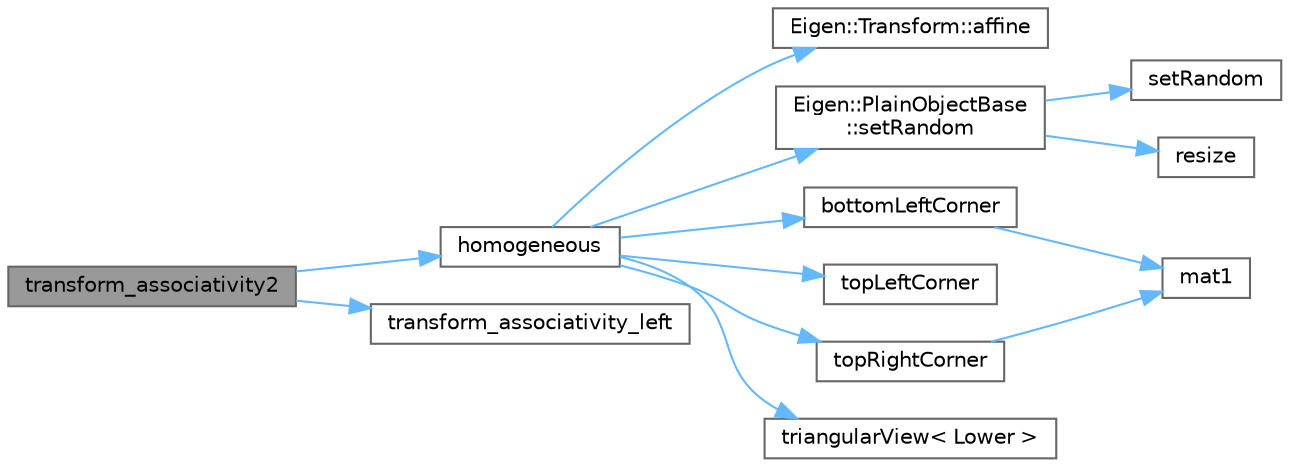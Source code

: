 digraph "transform_associativity2"
{
 // LATEX_PDF_SIZE
  bgcolor="transparent";
  edge [fontname=Helvetica,fontsize=10,labelfontname=Helvetica,labelfontsize=10];
  node [fontname=Helvetica,fontsize=10,shape=box,height=0.2,width=0.4];
  rankdir="LR";
  Node1 [id="Node000001",label="transform_associativity2",height=0.2,width=0.4,color="gray40", fillcolor="grey60", style="filled", fontcolor="black",tooltip=" "];
  Node1 -> Node2 [id="edge13_Node000001_Node000002",color="steelblue1",style="solid",tooltip=" "];
  Node2 [id="Node000002",label="homogeneous",height=0.2,width=0.4,color="grey40", fillcolor="white", style="filled",URL="$geo__homogeneous_8cpp.html#aff5e99c31c243023ef64d37c97d94003",tooltip=" "];
  Node2 -> Node3 [id="edge14_Node000002_Node000003",color="steelblue1",style="solid",tooltip=" "];
  Node3 [id="Node000003",label="Eigen::Transform::affine",height=0.2,width=0.4,color="grey40", fillcolor="white", style="filled",URL="$class_eigen_1_1_transform.html#a88c996ca4cccf46ab4d520b7d99c332b",tooltip=" "];
  Node2 -> Node4 [id="edge15_Node000002_Node000004",color="steelblue1",style="solid",tooltip=" "];
  Node4 [id="Node000004",label="bottomLeftCorner",height=0.2,width=0.4,color="grey40", fillcolor="white", style="filled",URL="$_tutorial___advanced_initialization___three_ways_8cpp.html#a8cf67206c1033acd1252a43de8439308",tooltip=" "];
  Node4 -> Node5 [id="edge16_Node000004_Node000005",color="steelblue1",style="solid",tooltip=" "];
  Node5 [id="Node000005",label="mat1",height=0.2,width=0.4,color="grey40", fillcolor="white", style="filled",URL="$_tutorial___advanced_initialization___three_ways_8cpp.html#a41fdd9e057fe4da2425ee385b574be93",tooltip=" "];
  Node2 -> Node6 [id="edge17_Node000002_Node000006",color="steelblue1",style="solid",tooltip=" "];
  Node6 [id="Node000006",label="Eigen::PlainObjectBase\l::setRandom",height=0.2,width=0.4,color="grey40", fillcolor="white", style="filled",URL="$class_eigen_1_1_plain_object_base.html#af0e576a0e1aefc9ee346de44cc352ba3",tooltip=" "];
  Node6 -> Node7 [id="edge18_Node000006_Node000007",color="steelblue1",style="solid",tooltip=" "];
  Node7 [id="Node000007",label="resize",height=0.2,width=0.4,color="grey40", fillcolor="white", style="filled",URL="$_matrix__resize__int_8cpp.html#a768dd1b4259f262bcd4cab5e61afcea1",tooltip=" "];
  Node6 -> Node8 [id="edge19_Node000006_Node000008",color="steelblue1",style="solid",tooltip=" "];
  Node8 [id="Node000008",label="setRandom",height=0.2,width=0.4,color="grey40", fillcolor="white", style="filled",URL="$_householder_q_r__householder_q_8cpp.html#a7bddadaf72fd7356fb04dd15cf547bc2",tooltip=" "];
  Node2 -> Node9 [id="edge20_Node000002_Node000009",color="steelblue1",style="solid",tooltip=" "];
  Node9 [id="Node000009",label="topLeftCorner",height=0.2,width=0.4,color="grey40", fillcolor="white", style="filled",URL="$class___block_8cpp.html#a266ec1d15da50e5a10b7cb90d5194843",tooltip=" "];
  Node2 -> Node10 [id="edge21_Node000002_Node000010",color="steelblue1",style="solid",tooltip=" "];
  Node10 [id="Node000010",label="topRightCorner",height=0.2,width=0.4,color="grey40", fillcolor="white", style="filled",URL="$_tutorial___advanced_initialization___three_ways_8cpp.html#a938a35b93a476f84c5bea1032c79b115",tooltip=" "];
  Node10 -> Node5 [id="edge22_Node000010_Node000005",color="steelblue1",style="solid",tooltip=" "];
  Node2 -> Node11 [id="edge23_Node000002_Node000011",color="steelblue1",style="solid",tooltip=" "];
  Node11 [id="Node000011",label="triangularView\< Lower \>",height=0.2,width=0.4,color="grey40", fillcolor="white", style="filled",URL="$eigen-3_83_87_2lapack_2cholesky_8cpp.html#accba35e157cff07f839ca4634f76c472",tooltip=" "];
  Node1 -> Node12 [id="edge24_Node000001_Node000012",color="steelblue1",style="solid",tooltip=" "];
  Node12 [id="Node000012",label="transform_associativity_left",height=0.2,width=0.4,color="grey40", fillcolor="white", style="filled",URL="$geo__transformations_8cpp.html#aa4965a652bc16b2863bfd75394c150ec",tooltip=" "];
}

